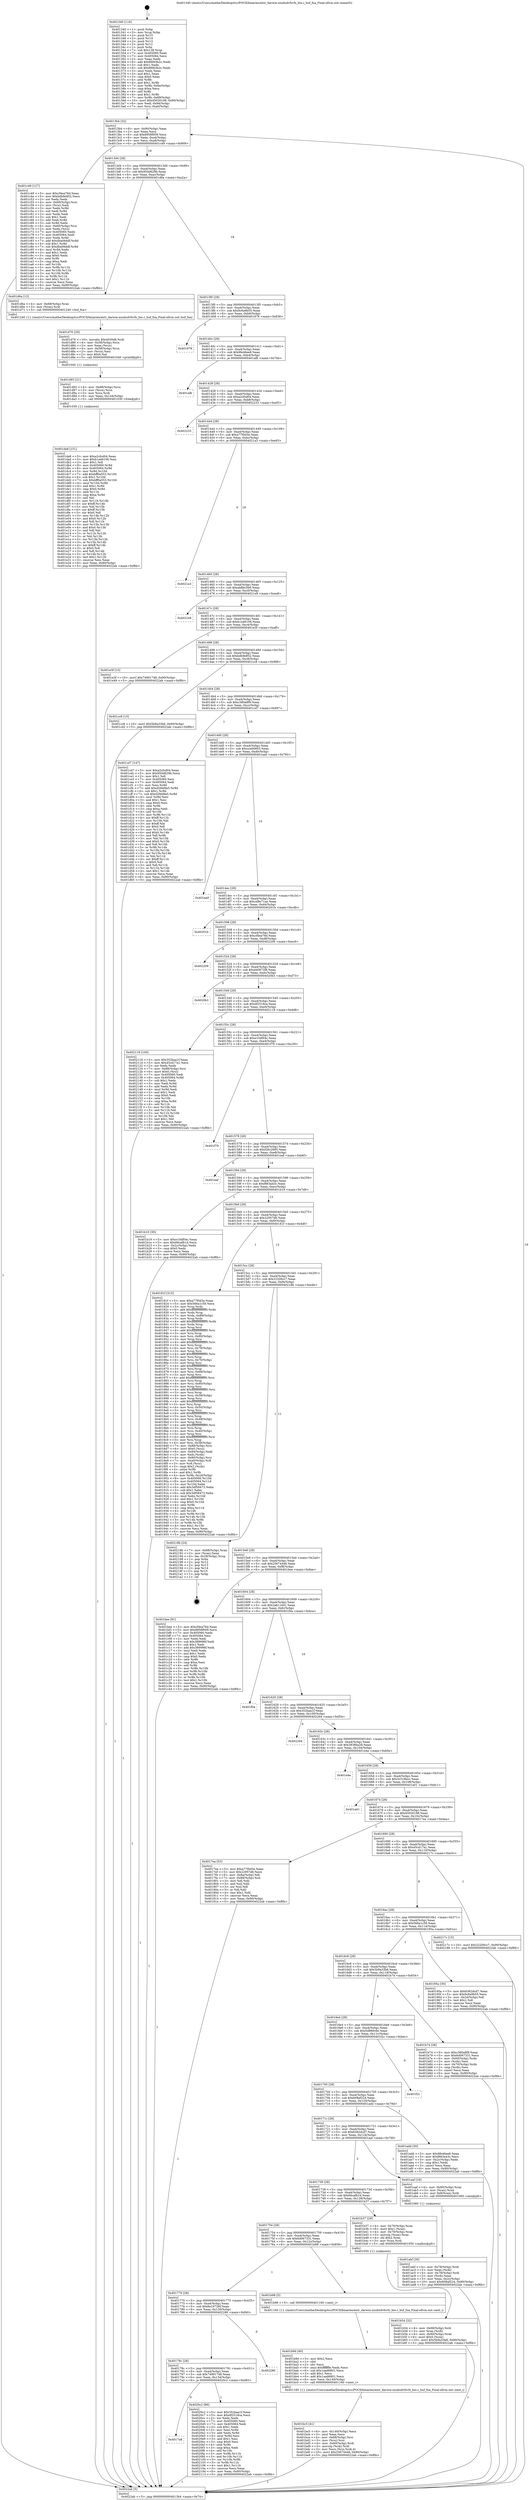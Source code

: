 digraph "0x401340" {
  label = "0x401340 (/mnt/c/Users/mathe/Desktop/tcc/POCII/binaries/extr_darwin-xnubsdvfsvfs_bio.c_buf_fua_Final-ollvm.out::main(0))"
  labelloc = "t"
  node[shape=record]

  Entry [label="",width=0.3,height=0.3,shape=circle,fillcolor=black,style=filled]
  "0x4013b4" [label="{
     0x4013b4 [32]\l
     | [instrs]\l
     &nbsp;&nbsp;0x4013b4 \<+6\>: mov -0x90(%rbp),%eax\l
     &nbsp;&nbsp;0x4013ba \<+2\>: mov %eax,%ecx\l
     &nbsp;&nbsp;0x4013bc \<+6\>: sub $0x8958f009,%ecx\l
     &nbsp;&nbsp;0x4013c2 \<+6\>: mov %eax,-0xa4(%rbp)\l
     &nbsp;&nbsp;0x4013c8 \<+6\>: mov %ecx,-0xa8(%rbp)\l
     &nbsp;&nbsp;0x4013ce \<+6\>: je 0000000000401c49 \<main+0x909\>\l
  }"]
  "0x401c49" [label="{
     0x401c49 [127]\l
     | [instrs]\l
     &nbsp;&nbsp;0x401c49 \<+5\>: mov $0xcf4ea76d,%eax\l
     &nbsp;&nbsp;0x401c4e \<+5\>: mov $0xbdb9e852,%ecx\l
     &nbsp;&nbsp;0x401c53 \<+2\>: xor %edx,%edx\l
     &nbsp;&nbsp;0x401c55 \<+4\>: mov -0x60(%rbp),%rsi\l
     &nbsp;&nbsp;0x401c59 \<+2\>: mov (%rsi),%edi\l
     &nbsp;&nbsp;0x401c5b \<+3\>: mov %edx,%r8d\l
     &nbsp;&nbsp;0x401c5e \<+3\>: sub %edi,%r8d\l
     &nbsp;&nbsp;0x401c61 \<+2\>: mov %edx,%edi\l
     &nbsp;&nbsp;0x401c63 \<+3\>: sub $0x1,%edi\l
     &nbsp;&nbsp;0x401c66 \<+3\>: add %edi,%r8d\l
     &nbsp;&nbsp;0x401c69 \<+3\>: sub %r8d,%edx\l
     &nbsp;&nbsp;0x401c6c \<+4\>: mov -0x60(%rbp),%rsi\l
     &nbsp;&nbsp;0x401c70 \<+2\>: mov %edx,(%rsi)\l
     &nbsp;&nbsp;0x401c72 \<+7\>: mov 0x405060,%edx\l
     &nbsp;&nbsp;0x401c79 \<+7\>: mov 0x405064,%edi\l
     &nbsp;&nbsp;0x401c80 \<+3\>: mov %edx,%r8d\l
     &nbsp;&nbsp;0x401c83 \<+7\>: add $0xdba06ddf,%r8d\l
     &nbsp;&nbsp;0x401c8a \<+4\>: sub $0x1,%r8d\l
     &nbsp;&nbsp;0x401c8e \<+7\>: sub $0xdba06ddf,%r8d\l
     &nbsp;&nbsp;0x401c95 \<+4\>: imul %r8d,%edx\l
     &nbsp;&nbsp;0x401c99 \<+3\>: and $0x1,%edx\l
     &nbsp;&nbsp;0x401c9c \<+3\>: cmp $0x0,%edx\l
     &nbsp;&nbsp;0x401c9f \<+4\>: sete %r9b\l
     &nbsp;&nbsp;0x401ca3 \<+3\>: cmp $0xa,%edi\l
     &nbsp;&nbsp;0x401ca6 \<+4\>: setl %r10b\l
     &nbsp;&nbsp;0x401caa \<+3\>: mov %r9b,%r11b\l
     &nbsp;&nbsp;0x401cad \<+3\>: and %r10b,%r11b\l
     &nbsp;&nbsp;0x401cb0 \<+3\>: xor %r10b,%r9b\l
     &nbsp;&nbsp;0x401cb3 \<+3\>: or %r9b,%r11b\l
     &nbsp;&nbsp;0x401cb6 \<+4\>: test $0x1,%r11b\l
     &nbsp;&nbsp;0x401cba \<+3\>: cmovne %ecx,%eax\l
     &nbsp;&nbsp;0x401cbd \<+6\>: mov %eax,-0x90(%rbp)\l
     &nbsp;&nbsp;0x401cc3 \<+5\>: jmp 00000000004022ab \<main+0xf6b\>\l
  }"]
  "0x4013d4" [label="{
     0x4013d4 [28]\l
     | [instrs]\l
     &nbsp;&nbsp;0x4013d4 \<+5\>: jmp 00000000004013d9 \<main+0x99\>\l
     &nbsp;&nbsp;0x4013d9 \<+6\>: mov -0xa4(%rbp),%eax\l
     &nbsp;&nbsp;0x4013df \<+5\>: sub $0x950d629b,%eax\l
     &nbsp;&nbsp;0x4013e4 \<+6\>: mov %eax,-0xac(%rbp)\l
     &nbsp;&nbsp;0x4013ea \<+6\>: je 0000000000401d6a \<main+0xa2a\>\l
  }"]
  Exit [label="",width=0.3,height=0.3,shape=circle,fillcolor=black,style=filled,peripheries=2]
  "0x401d6a" [label="{
     0x401d6a [12]\l
     | [instrs]\l
     &nbsp;&nbsp;0x401d6a \<+4\>: mov -0x68(%rbp),%rax\l
     &nbsp;&nbsp;0x401d6e \<+3\>: mov (%rax),%rdi\l
     &nbsp;&nbsp;0x401d71 \<+5\>: call 0000000000401240 \<buf_fua\>\l
     | [calls]\l
     &nbsp;&nbsp;0x401240 \{1\} (/mnt/c/Users/mathe/Desktop/tcc/POCII/binaries/extr_darwin-xnubsdvfsvfs_bio.c_buf_fua_Final-ollvm.out::buf_fua)\l
  }"]
  "0x4013f0" [label="{
     0x4013f0 [28]\l
     | [instrs]\l
     &nbsp;&nbsp;0x4013f0 \<+5\>: jmp 00000000004013f5 \<main+0xb5\>\l
     &nbsp;&nbsp;0x4013f5 \<+6\>: mov -0xa4(%rbp),%eax\l
     &nbsp;&nbsp;0x4013fb \<+5\>: sub $0x9c6a9b55,%eax\l
     &nbsp;&nbsp;0x401400 \<+6\>: mov %eax,-0xb0(%rbp)\l
     &nbsp;&nbsp;0x401406 \<+6\>: je 0000000000401978 \<main+0x638\>\l
  }"]
  "0x4017a8" [label="{
     0x4017a8\l
  }", style=dashed]
  "0x401978" [label="{
     0x401978\l
  }", style=dashed]
  "0x40140c" [label="{
     0x40140c [28]\l
     | [instrs]\l
     &nbsp;&nbsp;0x40140c \<+5\>: jmp 0000000000401411 \<main+0xd1\>\l
     &nbsp;&nbsp;0x401411 \<+6\>: mov -0xa4(%rbp),%eax\l
     &nbsp;&nbsp;0x401417 \<+5\>: sub $0x9fe46ee8,%eax\l
     &nbsp;&nbsp;0x40141c \<+6\>: mov %eax,-0xb4(%rbp)\l
     &nbsp;&nbsp;0x401422 \<+6\>: je 0000000000401afb \<main+0x7bb\>\l
  }"]
  "0x4020c2" [label="{
     0x4020c2 [86]\l
     | [instrs]\l
     &nbsp;&nbsp;0x4020c2 \<+5\>: mov $0x352baa1f,%eax\l
     &nbsp;&nbsp;0x4020c7 \<+5\>: mov $0xdf2518ca,%ecx\l
     &nbsp;&nbsp;0x4020cc \<+2\>: xor %edx,%edx\l
     &nbsp;&nbsp;0x4020ce \<+7\>: mov 0x405060,%esi\l
     &nbsp;&nbsp;0x4020d5 \<+7\>: mov 0x405064,%edi\l
     &nbsp;&nbsp;0x4020dc \<+3\>: sub $0x1,%edx\l
     &nbsp;&nbsp;0x4020df \<+3\>: mov %esi,%r8d\l
     &nbsp;&nbsp;0x4020e2 \<+3\>: add %edx,%r8d\l
     &nbsp;&nbsp;0x4020e5 \<+4\>: imul %r8d,%esi\l
     &nbsp;&nbsp;0x4020e9 \<+3\>: and $0x1,%esi\l
     &nbsp;&nbsp;0x4020ec \<+3\>: cmp $0x0,%esi\l
     &nbsp;&nbsp;0x4020ef \<+4\>: sete %r9b\l
     &nbsp;&nbsp;0x4020f3 \<+3\>: cmp $0xa,%edi\l
     &nbsp;&nbsp;0x4020f6 \<+4\>: setl %r10b\l
     &nbsp;&nbsp;0x4020fa \<+3\>: mov %r9b,%r11b\l
     &nbsp;&nbsp;0x4020fd \<+3\>: and %r10b,%r11b\l
     &nbsp;&nbsp;0x402100 \<+3\>: xor %r10b,%r9b\l
     &nbsp;&nbsp;0x402103 \<+3\>: or %r9b,%r11b\l
     &nbsp;&nbsp;0x402106 \<+4\>: test $0x1,%r11b\l
     &nbsp;&nbsp;0x40210a \<+3\>: cmovne %ecx,%eax\l
     &nbsp;&nbsp;0x40210d \<+6\>: mov %eax,-0x90(%rbp)\l
     &nbsp;&nbsp;0x402113 \<+5\>: jmp 00000000004022ab \<main+0xf6b\>\l
  }"]
  "0x401afb" [label="{
     0x401afb\l
  }", style=dashed]
  "0x401428" [label="{
     0x401428 [28]\l
     | [instrs]\l
     &nbsp;&nbsp;0x401428 \<+5\>: jmp 000000000040142d \<main+0xed\>\l
     &nbsp;&nbsp;0x40142d \<+6\>: mov -0xa4(%rbp),%eax\l
     &nbsp;&nbsp;0x401433 \<+5\>: sub $0xa2cfcd04,%eax\l
     &nbsp;&nbsp;0x401438 \<+6\>: mov %eax,-0xb8(%rbp)\l
     &nbsp;&nbsp;0x40143e \<+6\>: je 0000000000402233 \<main+0xef3\>\l
  }"]
  "0x40178c" [label="{
     0x40178c [28]\l
     | [instrs]\l
     &nbsp;&nbsp;0x40178c \<+5\>: jmp 0000000000401791 \<main+0x451\>\l
     &nbsp;&nbsp;0x401791 \<+6\>: mov -0xa4(%rbp),%eax\l
     &nbsp;&nbsp;0x401797 \<+5\>: sub $0x74991748,%eax\l
     &nbsp;&nbsp;0x40179c \<+6\>: mov %eax,-0x134(%rbp)\l
     &nbsp;&nbsp;0x4017a2 \<+6\>: je 00000000004020c2 \<main+0xd82\>\l
  }"]
  "0x402233" [label="{
     0x402233\l
  }", style=dashed]
  "0x401444" [label="{
     0x401444 [28]\l
     | [instrs]\l
     &nbsp;&nbsp;0x401444 \<+5\>: jmp 0000000000401449 \<main+0x109\>\l
     &nbsp;&nbsp;0x401449 \<+6\>: mov -0xa4(%rbp),%eax\l
     &nbsp;&nbsp;0x40144f \<+5\>: sub $0xa77f0d3e,%eax\l
     &nbsp;&nbsp;0x401454 \<+6\>: mov %eax,-0xbc(%rbp)\l
     &nbsp;&nbsp;0x40145a \<+6\>: je 00000000004021a3 \<main+0xe63\>\l
  }"]
  "0x402280" [label="{
     0x402280\l
  }", style=dashed]
  "0x4021a3" [label="{
     0x4021a3\l
  }", style=dashed]
  "0x401460" [label="{
     0x401460 [28]\l
     | [instrs]\l
     &nbsp;&nbsp;0x401460 \<+5\>: jmp 0000000000401465 \<main+0x125\>\l
     &nbsp;&nbsp;0x401465 \<+6\>: mov -0xa4(%rbp),%eax\l
     &nbsp;&nbsp;0x40146b \<+5\>: sub $0xab8bc5b9,%eax\l
     &nbsp;&nbsp;0x401470 \<+6\>: mov %eax,-0xc0(%rbp)\l
     &nbsp;&nbsp;0x401476 \<+6\>: je 00000000004021e8 \<main+0xea8\>\l
  }"]
  "0x401da8" [label="{
     0x401da8 [151]\l
     | [instrs]\l
     &nbsp;&nbsp;0x401da8 \<+5\>: mov $0xa2cfcd04,%eax\l
     &nbsp;&nbsp;0x401dad \<+5\>: mov $0xb1a46106,%esi\l
     &nbsp;&nbsp;0x401db2 \<+2\>: mov $0x1,%dl\l
     &nbsp;&nbsp;0x401db4 \<+8\>: mov 0x405060,%r8d\l
     &nbsp;&nbsp;0x401dbc \<+8\>: mov 0x405064,%r9d\l
     &nbsp;&nbsp;0x401dc4 \<+3\>: mov %r8d,%r10d\l
     &nbsp;&nbsp;0x401dc7 \<+7\>: add $0xbff0a553,%r10d\l
     &nbsp;&nbsp;0x401dce \<+4\>: sub $0x1,%r10d\l
     &nbsp;&nbsp;0x401dd2 \<+7\>: sub $0xbff0a553,%r10d\l
     &nbsp;&nbsp;0x401dd9 \<+4\>: imul %r10d,%r8d\l
     &nbsp;&nbsp;0x401ddd \<+4\>: and $0x1,%r8d\l
     &nbsp;&nbsp;0x401de1 \<+4\>: cmp $0x0,%r8d\l
     &nbsp;&nbsp;0x401de5 \<+4\>: sete %r11b\l
     &nbsp;&nbsp;0x401de9 \<+4\>: cmp $0xa,%r9d\l
     &nbsp;&nbsp;0x401ded \<+3\>: setl %bl\l
     &nbsp;&nbsp;0x401df0 \<+3\>: mov %r11b,%r14b\l
     &nbsp;&nbsp;0x401df3 \<+4\>: xor $0xff,%r14b\l
     &nbsp;&nbsp;0x401df7 \<+3\>: mov %bl,%r15b\l
     &nbsp;&nbsp;0x401dfa \<+4\>: xor $0xff,%r15b\l
     &nbsp;&nbsp;0x401dfe \<+3\>: xor $0x0,%dl\l
     &nbsp;&nbsp;0x401e01 \<+3\>: mov %r14b,%r12b\l
     &nbsp;&nbsp;0x401e04 \<+4\>: and $0x0,%r12b\l
     &nbsp;&nbsp;0x401e08 \<+3\>: and %dl,%r11b\l
     &nbsp;&nbsp;0x401e0b \<+3\>: mov %r15b,%r13b\l
     &nbsp;&nbsp;0x401e0e \<+4\>: and $0x0,%r13b\l
     &nbsp;&nbsp;0x401e12 \<+2\>: and %dl,%bl\l
     &nbsp;&nbsp;0x401e14 \<+3\>: or %r11b,%r12b\l
     &nbsp;&nbsp;0x401e17 \<+3\>: or %bl,%r13b\l
     &nbsp;&nbsp;0x401e1a \<+3\>: xor %r13b,%r12b\l
     &nbsp;&nbsp;0x401e1d \<+3\>: or %r15b,%r14b\l
     &nbsp;&nbsp;0x401e20 \<+4\>: xor $0xff,%r14b\l
     &nbsp;&nbsp;0x401e24 \<+3\>: or $0x0,%dl\l
     &nbsp;&nbsp;0x401e27 \<+3\>: and %dl,%r14b\l
     &nbsp;&nbsp;0x401e2a \<+3\>: or %r14b,%r12b\l
     &nbsp;&nbsp;0x401e2d \<+4\>: test $0x1,%r12b\l
     &nbsp;&nbsp;0x401e31 \<+3\>: cmovne %esi,%eax\l
     &nbsp;&nbsp;0x401e34 \<+6\>: mov %eax,-0x90(%rbp)\l
     &nbsp;&nbsp;0x401e3a \<+5\>: jmp 00000000004022ab \<main+0xf6b\>\l
  }"]
  "0x4021e8" [label="{
     0x4021e8\l
  }", style=dashed]
  "0x40147c" [label="{
     0x40147c [28]\l
     | [instrs]\l
     &nbsp;&nbsp;0x40147c \<+5\>: jmp 0000000000401481 \<main+0x141\>\l
     &nbsp;&nbsp;0x401481 \<+6\>: mov -0xa4(%rbp),%eax\l
     &nbsp;&nbsp;0x401487 \<+5\>: sub $0xb1a46106,%eax\l
     &nbsp;&nbsp;0x40148c \<+6\>: mov %eax,-0xc4(%rbp)\l
     &nbsp;&nbsp;0x401492 \<+6\>: je 0000000000401e3f \<main+0xaff\>\l
  }"]
  "0x401d93" [label="{
     0x401d93 [21]\l
     | [instrs]\l
     &nbsp;&nbsp;0x401d93 \<+4\>: mov -0x68(%rbp),%rcx\l
     &nbsp;&nbsp;0x401d97 \<+3\>: mov (%rcx),%rcx\l
     &nbsp;&nbsp;0x401d9a \<+3\>: mov %rcx,%rdi\l
     &nbsp;&nbsp;0x401d9d \<+6\>: mov %eax,-0x144(%rbp)\l
     &nbsp;&nbsp;0x401da3 \<+5\>: call 0000000000401030 \<free@plt\>\l
     | [calls]\l
     &nbsp;&nbsp;0x401030 \{1\} (unknown)\l
  }"]
  "0x401e3f" [label="{
     0x401e3f [15]\l
     | [instrs]\l
     &nbsp;&nbsp;0x401e3f \<+10\>: movl $0x74991748,-0x90(%rbp)\l
     &nbsp;&nbsp;0x401e49 \<+5\>: jmp 00000000004022ab \<main+0xf6b\>\l
  }"]
  "0x401498" [label="{
     0x401498 [28]\l
     | [instrs]\l
     &nbsp;&nbsp;0x401498 \<+5\>: jmp 000000000040149d \<main+0x15d\>\l
     &nbsp;&nbsp;0x40149d \<+6\>: mov -0xa4(%rbp),%eax\l
     &nbsp;&nbsp;0x4014a3 \<+5\>: sub $0xbdb9e852,%eax\l
     &nbsp;&nbsp;0x4014a8 \<+6\>: mov %eax,-0xc8(%rbp)\l
     &nbsp;&nbsp;0x4014ae \<+6\>: je 0000000000401cc8 \<main+0x988\>\l
  }"]
  "0x401d76" [label="{
     0x401d76 [29]\l
     | [instrs]\l
     &nbsp;&nbsp;0x401d76 \<+10\>: movabs $0x4030d6,%rdi\l
     &nbsp;&nbsp;0x401d80 \<+4\>: mov -0x58(%rbp),%rcx\l
     &nbsp;&nbsp;0x401d84 \<+2\>: mov %eax,(%rcx)\l
     &nbsp;&nbsp;0x401d86 \<+4\>: mov -0x58(%rbp),%rcx\l
     &nbsp;&nbsp;0x401d8a \<+2\>: mov (%rcx),%esi\l
     &nbsp;&nbsp;0x401d8c \<+2\>: mov $0x0,%al\l
     &nbsp;&nbsp;0x401d8e \<+5\>: call 0000000000401040 \<printf@plt\>\l
     | [calls]\l
     &nbsp;&nbsp;0x401040 \{1\} (unknown)\l
  }"]
  "0x401cc8" [label="{
     0x401cc8 [15]\l
     | [instrs]\l
     &nbsp;&nbsp;0x401cc8 \<+10\>: movl $0x5b9a33b6,-0x90(%rbp)\l
     &nbsp;&nbsp;0x401cd2 \<+5\>: jmp 00000000004022ab \<main+0xf6b\>\l
  }"]
  "0x4014b4" [label="{
     0x4014b4 [28]\l
     | [instrs]\l
     &nbsp;&nbsp;0x4014b4 \<+5\>: jmp 00000000004014b9 \<main+0x179\>\l
     &nbsp;&nbsp;0x4014b9 \<+6\>: mov -0xa4(%rbp),%eax\l
     &nbsp;&nbsp;0x4014bf \<+5\>: sub $0xc380a8f9,%eax\l
     &nbsp;&nbsp;0x4014c4 \<+6\>: mov %eax,-0xcc(%rbp)\l
     &nbsp;&nbsp;0x4014ca \<+6\>: je 0000000000401cd7 \<main+0x997\>\l
  }"]
  "0x401bc5" [label="{
     0x401bc5 [41]\l
     | [instrs]\l
     &nbsp;&nbsp;0x401bc5 \<+6\>: mov -0x140(%rbp),%ecx\l
     &nbsp;&nbsp;0x401bcb \<+3\>: imul %eax,%ecx\l
     &nbsp;&nbsp;0x401bce \<+4\>: mov -0x68(%rbp),%rsi\l
     &nbsp;&nbsp;0x401bd2 \<+3\>: mov (%rsi),%rsi\l
     &nbsp;&nbsp;0x401bd5 \<+4\>: mov -0x60(%rbp),%rdi\l
     &nbsp;&nbsp;0x401bd9 \<+3\>: movslq (%rdi),%rdi\l
     &nbsp;&nbsp;0x401bdc \<+3\>: mov %ecx,(%rsi,%rdi,4)\l
     &nbsp;&nbsp;0x401bdf \<+10\>: movl $0x25674446,-0x90(%rbp)\l
     &nbsp;&nbsp;0x401be9 \<+5\>: jmp 00000000004022ab \<main+0xf6b\>\l
  }"]
  "0x401cd7" [label="{
     0x401cd7 [147]\l
     | [instrs]\l
     &nbsp;&nbsp;0x401cd7 \<+5\>: mov $0xa2cfcd04,%eax\l
     &nbsp;&nbsp;0x401cdc \<+5\>: mov $0x950d629b,%ecx\l
     &nbsp;&nbsp;0x401ce1 \<+2\>: mov $0x1,%dl\l
     &nbsp;&nbsp;0x401ce3 \<+7\>: mov 0x405060,%esi\l
     &nbsp;&nbsp;0x401cea \<+7\>: mov 0x405064,%edi\l
     &nbsp;&nbsp;0x401cf1 \<+3\>: mov %esi,%r8d\l
     &nbsp;&nbsp;0x401cf4 \<+7\>: add $0xd2fdd9a5,%r8d\l
     &nbsp;&nbsp;0x401cfb \<+4\>: sub $0x1,%r8d\l
     &nbsp;&nbsp;0x401cff \<+7\>: sub $0xd2fdd9a5,%r8d\l
     &nbsp;&nbsp;0x401d06 \<+4\>: imul %r8d,%esi\l
     &nbsp;&nbsp;0x401d0a \<+3\>: and $0x1,%esi\l
     &nbsp;&nbsp;0x401d0d \<+3\>: cmp $0x0,%esi\l
     &nbsp;&nbsp;0x401d10 \<+4\>: sete %r9b\l
     &nbsp;&nbsp;0x401d14 \<+3\>: cmp $0xa,%edi\l
     &nbsp;&nbsp;0x401d17 \<+4\>: setl %r10b\l
     &nbsp;&nbsp;0x401d1b \<+3\>: mov %r9b,%r11b\l
     &nbsp;&nbsp;0x401d1e \<+4\>: xor $0xff,%r11b\l
     &nbsp;&nbsp;0x401d22 \<+3\>: mov %r10b,%bl\l
     &nbsp;&nbsp;0x401d25 \<+3\>: xor $0xff,%bl\l
     &nbsp;&nbsp;0x401d28 \<+3\>: xor $0x0,%dl\l
     &nbsp;&nbsp;0x401d2b \<+3\>: mov %r11b,%r14b\l
     &nbsp;&nbsp;0x401d2e \<+4\>: and $0x0,%r14b\l
     &nbsp;&nbsp;0x401d32 \<+3\>: and %dl,%r9b\l
     &nbsp;&nbsp;0x401d35 \<+3\>: mov %bl,%r15b\l
     &nbsp;&nbsp;0x401d38 \<+4\>: and $0x0,%r15b\l
     &nbsp;&nbsp;0x401d3c \<+3\>: and %dl,%r10b\l
     &nbsp;&nbsp;0x401d3f \<+3\>: or %r9b,%r14b\l
     &nbsp;&nbsp;0x401d42 \<+3\>: or %r10b,%r15b\l
     &nbsp;&nbsp;0x401d45 \<+3\>: xor %r15b,%r14b\l
     &nbsp;&nbsp;0x401d48 \<+3\>: or %bl,%r11b\l
     &nbsp;&nbsp;0x401d4b \<+4\>: xor $0xff,%r11b\l
     &nbsp;&nbsp;0x401d4f \<+3\>: or $0x0,%dl\l
     &nbsp;&nbsp;0x401d52 \<+3\>: and %dl,%r11b\l
     &nbsp;&nbsp;0x401d55 \<+3\>: or %r11b,%r14b\l
     &nbsp;&nbsp;0x401d58 \<+4\>: test $0x1,%r14b\l
     &nbsp;&nbsp;0x401d5c \<+3\>: cmovne %ecx,%eax\l
     &nbsp;&nbsp;0x401d5f \<+6\>: mov %eax,-0x90(%rbp)\l
     &nbsp;&nbsp;0x401d65 \<+5\>: jmp 00000000004022ab \<main+0xf6b\>\l
  }"]
  "0x4014d0" [label="{
     0x4014d0 [28]\l
     | [instrs]\l
     &nbsp;&nbsp;0x4014d0 \<+5\>: jmp 00000000004014d5 \<main+0x195\>\l
     &nbsp;&nbsp;0x4014d5 \<+6\>: mov -0xa4(%rbp),%eax\l
     &nbsp;&nbsp;0x4014db \<+5\>: sub $0xcca00803,%eax\l
     &nbsp;&nbsp;0x4014e0 \<+6\>: mov %eax,-0xd0(%rbp)\l
     &nbsp;&nbsp;0x4014e6 \<+6\>: je 0000000000401aa0 \<main+0x760\>\l
  }"]
  "0x401b9d" [label="{
     0x401b9d [40]\l
     | [instrs]\l
     &nbsp;&nbsp;0x401b9d \<+5\>: mov $0x2,%ecx\l
     &nbsp;&nbsp;0x401ba2 \<+1\>: cltd\l
     &nbsp;&nbsp;0x401ba3 \<+2\>: idiv %ecx\l
     &nbsp;&nbsp;0x401ba5 \<+6\>: imul $0xfffffffe,%edx,%ecx\l
     &nbsp;&nbsp;0x401bab \<+6\>: sub $0x1aad6801,%ecx\l
     &nbsp;&nbsp;0x401bb1 \<+3\>: add $0x1,%ecx\l
     &nbsp;&nbsp;0x401bb4 \<+6\>: add $0x1aad6801,%ecx\l
     &nbsp;&nbsp;0x401bba \<+6\>: mov %ecx,-0x140(%rbp)\l
     &nbsp;&nbsp;0x401bc0 \<+5\>: call 0000000000401160 \<next_i\>\l
     | [calls]\l
     &nbsp;&nbsp;0x401160 \{1\} (/mnt/c/Users/mathe/Desktop/tcc/POCII/binaries/extr_darwin-xnubsdvfsvfs_bio.c_buf_fua_Final-ollvm.out::next_i)\l
  }"]
  "0x401aa0" [label="{
     0x401aa0\l
  }", style=dashed]
  "0x4014ec" [label="{
     0x4014ec [28]\l
     | [instrs]\l
     &nbsp;&nbsp;0x4014ec \<+5\>: jmp 00000000004014f1 \<main+0x1b1\>\l
     &nbsp;&nbsp;0x4014f1 \<+6\>: mov -0xa4(%rbp),%eax\l
     &nbsp;&nbsp;0x4014f7 \<+5\>: sub $0xcd8e71ae,%eax\l
     &nbsp;&nbsp;0x4014fc \<+6\>: mov %eax,-0xd4(%rbp)\l
     &nbsp;&nbsp;0x401502 \<+6\>: je 000000000040201b \<main+0xcdb\>\l
  }"]
  "0x401770" [label="{
     0x401770 [28]\l
     | [instrs]\l
     &nbsp;&nbsp;0x401770 \<+5\>: jmp 0000000000401775 \<main+0x435\>\l
     &nbsp;&nbsp;0x401775 \<+6\>: mov -0xa4(%rbp),%eax\l
     &nbsp;&nbsp;0x40177b \<+5\>: sub $0x6e16726f,%eax\l
     &nbsp;&nbsp;0x401780 \<+6\>: mov %eax,-0x130(%rbp)\l
     &nbsp;&nbsp;0x401786 \<+6\>: je 0000000000402280 \<main+0xf40\>\l
  }"]
  "0x40201b" [label="{
     0x40201b\l
  }", style=dashed]
  "0x401508" [label="{
     0x401508 [28]\l
     | [instrs]\l
     &nbsp;&nbsp;0x401508 \<+5\>: jmp 000000000040150d \<main+0x1cd\>\l
     &nbsp;&nbsp;0x40150d \<+6\>: mov -0xa4(%rbp),%eax\l
     &nbsp;&nbsp;0x401513 \<+5\>: sub $0xcf4ea76d,%eax\l
     &nbsp;&nbsp;0x401518 \<+6\>: mov %eax,-0xd8(%rbp)\l
     &nbsp;&nbsp;0x40151e \<+6\>: je 0000000000402209 \<main+0xec9\>\l
  }"]
  "0x401b98" [label="{
     0x401b98 [5]\l
     | [instrs]\l
     &nbsp;&nbsp;0x401b98 \<+5\>: call 0000000000401160 \<next_i\>\l
     | [calls]\l
     &nbsp;&nbsp;0x401160 \{1\} (/mnt/c/Users/mathe/Desktop/tcc/POCII/binaries/extr_darwin-xnubsdvfsvfs_bio.c_buf_fua_Final-ollvm.out::next_i)\l
  }"]
  "0x402209" [label="{
     0x402209\l
  }", style=dashed]
  "0x401524" [label="{
     0x401524 [28]\l
     | [instrs]\l
     &nbsp;&nbsp;0x401524 \<+5\>: jmp 0000000000401529 \<main+0x1e9\>\l
     &nbsp;&nbsp;0x401529 \<+6\>: mov -0xa4(%rbp),%eax\l
     &nbsp;&nbsp;0x40152f \<+5\>: sub $0xd40872f8,%eax\l
     &nbsp;&nbsp;0x401534 \<+6\>: mov %eax,-0xdc(%rbp)\l
     &nbsp;&nbsp;0x40153a \<+6\>: je 00000000004020b3 \<main+0xd73\>\l
  }"]
  "0x401b54" [label="{
     0x401b54 [32]\l
     | [instrs]\l
     &nbsp;&nbsp;0x401b54 \<+4\>: mov -0x68(%rbp),%rdi\l
     &nbsp;&nbsp;0x401b58 \<+3\>: mov %rax,(%rdi)\l
     &nbsp;&nbsp;0x401b5b \<+4\>: mov -0x60(%rbp),%rax\l
     &nbsp;&nbsp;0x401b5f \<+6\>: movl $0x0,(%rax)\l
     &nbsp;&nbsp;0x401b65 \<+10\>: movl $0x5b9a33b6,-0x90(%rbp)\l
     &nbsp;&nbsp;0x401b6f \<+5\>: jmp 00000000004022ab \<main+0xf6b\>\l
  }"]
  "0x4020b3" [label="{
     0x4020b3\l
  }", style=dashed]
  "0x401540" [label="{
     0x401540 [28]\l
     | [instrs]\l
     &nbsp;&nbsp;0x401540 \<+5\>: jmp 0000000000401545 \<main+0x205\>\l
     &nbsp;&nbsp;0x401545 \<+6\>: mov -0xa4(%rbp),%eax\l
     &nbsp;&nbsp;0x40154b \<+5\>: sub $0xdf2518ca,%eax\l
     &nbsp;&nbsp;0x401550 \<+6\>: mov %eax,-0xe0(%rbp)\l
     &nbsp;&nbsp;0x401556 \<+6\>: je 0000000000402118 \<main+0xdd8\>\l
  }"]
  "0x401754" [label="{
     0x401754 [28]\l
     | [instrs]\l
     &nbsp;&nbsp;0x401754 \<+5\>: jmp 0000000000401759 \<main+0x419\>\l
     &nbsp;&nbsp;0x401759 \<+6\>: mov -0xa4(%rbp),%eax\l
     &nbsp;&nbsp;0x40175f \<+5\>: sub $0x6d067331,%eax\l
     &nbsp;&nbsp;0x401764 \<+6\>: mov %eax,-0x12c(%rbp)\l
     &nbsp;&nbsp;0x40176a \<+6\>: je 0000000000401b98 \<main+0x858\>\l
  }"]
  "0x402118" [label="{
     0x402118 [100]\l
     | [instrs]\l
     &nbsp;&nbsp;0x402118 \<+5\>: mov $0x352baa1f,%eax\l
     &nbsp;&nbsp;0x40211d \<+5\>: mov $0x45cd17a1,%ecx\l
     &nbsp;&nbsp;0x402122 \<+2\>: xor %edx,%edx\l
     &nbsp;&nbsp;0x402124 \<+7\>: mov -0x88(%rbp),%rsi\l
     &nbsp;&nbsp;0x40212b \<+6\>: movl $0x0,(%rsi)\l
     &nbsp;&nbsp;0x402131 \<+7\>: mov 0x405060,%edi\l
     &nbsp;&nbsp;0x402138 \<+8\>: mov 0x405064,%r8d\l
     &nbsp;&nbsp;0x402140 \<+3\>: sub $0x1,%edx\l
     &nbsp;&nbsp;0x402143 \<+3\>: mov %edi,%r9d\l
     &nbsp;&nbsp;0x402146 \<+3\>: add %edx,%r9d\l
     &nbsp;&nbsp;0x402149 \<+4\>: imul %r9d,%edi\l
     &nbsp;&nbsp;0x40214d \<+3\>: and $0x1,%edi\l
     &nbsp;&nbsp;0x402150 \<+3\>: cmp $0x0,%edi\l
     &nbsp;&nbsp;0x402153 \<+4\>: sete %r10b\l
     &nbsp;&nbsp;0x402157 \<+4\>: cmp $0xa,%r8d\l
     &nbsp;&nbsp;0x40215b \<+4\>: setl %r11b\l
     &nbsp;&nbsp;0x40215f \<+3\>: mov %r10b,%bl\l
     &nbsp;&nbsp;0x402162 \<+3\>: and %r11b,%bl\l
     &nbsp;&nbsp;0x402165 \<+3\>: xor %r11b,%r10b\l
     &nbsp;&nbsp;0x402168 \<+3\>: or %r10b,%bl\l
     &nbsp;&nbsp;0x40216b \<+3\>: test $0x1,%bl\l
     &nbsp;&nbsp;0x40216e \<+3\>: cmovne %ecx,%eax\l
     &nbsp;&nbsp;0x402171 \<+6\>: mov %eax,-0x90(%rbp)\l
     &nbsp;&nbsp;0x402177 \<+5\>: jmp 00000000004022ab \<main+0xf6b\>\l
  }"]
  "0x40155c" [label="{
     0x40155c [28]\l
     | [instrs]\l
     &nbsp;&nbsp;0x40155c \<+5\>: jmp 0000000000401561 \<main+0x221\>\l
     &nbsp;&nbsp;0x401561 \<+6\>: mov -0xa4(%rbp),%eax\l
     &nbsp;&nbsp;0x401567 \<+5\>: sub $0xe10df04c,%eax\l
     &nbsp;&nbsp;0x40156c \<+6\>: mov %eax,-0xe4(%rbp)\l
     &nbsp;&nbsp;0x401572 \<+6\>: je 0000000000401f79 \<main+0xc39\>\l
  }"]
  "0x401b37" [label="{
     0x401b37 [29]\l
     | [instrs]\l
     &nbsp;&nbsp;0x401b37 \<+4\>: mov -0x70(%rbp),%rax\l
     &nbsp;&nbsp;0x401b3b \<+6\>: movl $0x1,(%rax)\l
     &nbsp;&nbsp;0x401b41 \<+4\>: mov -0x70(%rbp),%rax\l
     &nbsp;&nbsp;0x401b45 \<+3\>: movslq (%rax),%rax\l
     &nbsp;&nbsp;0x401b48 \<+4\>: shl $0x2,%rax\l
     &nbsp;&nbsp;0x401b4c \<+3\>: mov %rax,%rdi\l
     &nbsp;&nbsp;0x401b4f \<+5\>: call 0000000000401050 \<malloc@plt\>\l
     | [calls]\l
     &nbsp;&nbsp;0x401050 \{1\} (unknown)\l
  }"]
  "0x401f79" [label="{
     0x401f79\l
  }", style=dashed]
  "0x401578" [label="{
     0x401578 [28]\l
     | [instrs]\l
     &nbsp;&nbsp;0x401578 \<+5\>: jmp 000000000040157d \<main+0x23d\>\l
     &nbsp;&nbsp;0x40157d \<+6\>: mov -0xa4(%rbp),%eax\l
     &nbsp;&nbsp;0x401583 \<+5\>: sub $0xf26c2685,%eax\l
     &nbsp;&nbsp;0x401588 \<+6\>: mov %eax,-0xe8(%rbp)\l
     &nbsp;&nbsp;0x40158e \<+6\>: je 0000000000401eaf \<main+0xb6f\>\l
  }"]
  "0x401abf" [label="{
     0x401abf [30]\l
     | [instrs]\l
     &nbsp;&nbsp;0x401abf \<+4\>: mov -0x78(%rbp),%rdi\l
     &nbsp;&nbsp;0x401ac3 \<+2\>: mov %eax,(%rdi)\l
     &nbsp;&nbsp;0x401ac5 \<+4\>: mov -0x78(%rbp),%rdi\l
     &nbsp;&nbsp;0x401ac9 \<+2\>: mov (%rdi),%eax\l
     &nbsp;&nbsp;0x401acb \<+3\>: mov %eax,-0x2c(%rbp)\l
     &nbsp;&nbsp;0x401ace \<+10\>: movl $0x608af224,-0x90(%rbp)\l
     &nbsp;&nbsp;0x401ad8 \<+5\>: jmp 00000000004022ab \<main+0xf6b\>\l
  }"]
  "0x401eaf" [label="{
     0x401eaf\l
  }", style=dashed]
  "0x401594" [label="{
     0x401594 [28]\l
     | [instrs]\l
     &nbsp;&nbsp;0x401594 \<+5\>: jmp 0000000000401599 \<main+0x259\>\l
     &nbsp;&nbsp;0x401599 \<+6\>: mov -0xa4(%rbp),%eax\l
     &nbsp;&nbsp;0x40159f \<+5\>: sub $0xf863a43c,%eax\l
     &nbsp;&nbsp;0x4015a4 \<+6\>: mov %eax,-0xec(%rbp)\l
     &nbsp;&nbsp;0x4015aa \<+6\>: je 0000000000401b19 \<main+0x7d9\>\l
  }"]
  "0x401738" [label="{
     0x401738 [28]\l
     | [instrs]\l
     &nbsp;&nbsp;0x401738 \<+5\>: jmp 000000000040173d \<main+0x3fd\>\l
     &nbsp;&nbsp;0x40173d \<+6\>: mov -0xa4(%rbp),%eax\l
     &nbsp;&nbsp;0x401743 \<+5\>: sub $0x66cafb1d,%eax\l
     &nbsp;&nbsp;0x401748 \<+6\>: mov %eax,-0x128(%rbp)\l
     &nbsp;&nbsp;0x40174e \<+6\>: je 0000000000401b37 \<main+0x7f7\>\l
  }"]
  "0x401b19" [label="{
     0x401b19 [30]\l
     | [instrs]\l
     &nbsp;&nbsp;0x401b19 \<+5\>: mov $0xe10df04c,%eax\l
     &nbsp;&nbsp;0x401b1e \<+5\>: mov $0x66cafb1d,%ecx\l
     &nbsp;&nbsp;0x401b23 \<+3\>: mov -0x2c(%rbp),%edx\l
     &nbsp;&nbsp;0x401b26 \<+3\>: cmp $0x0,%edx\l
     &nbsp;&nbsp;0x401b29 \<+3\>: cmove %ecx,%eax\l
     &nbsp;&nbsp;0x401b2c \<+6\>: mov %eax,-0x90(%rbp)\l
     &nbsp;&nbsp;0x401b32 \<+5\>: jmp 00000000004022ab \<main+0xf6b\>\l
  }"]
  "0x4015b0" [label="{
     0x4015b0 [28]\l
     | [instrs]\l
     &nbsp;&nbsp;0x4015b0 \<+5\>: jmp 00000000004015b5 \<main+0x275\>\l
     &nbsp;&nbsp;0x4015b5 \<+6\>: mov -0xa4(%rbp),%eax\l
     &nbsp;&nbsp;0x4015bb \<+5\>: sub $0x22957d6,%eax\l
     &nbsp;&nbsp;0x4015c0 \<+6\>: mov %eax,-0xf0(%rbp)\l
     &nbsp;&nbsp;0x4015c6 \<+6\>: je 000000000040181f \<main+0x4df\>\l
  }"]
  "0x401aaf" [label="{
     0x401aaf [16]\l
     | [instrs]\l
     &nbsp;&nbsp;0x401aaf \<+4\>: mov -0x80(%rbp),%rax\l
     &nbsp;&nbsp;0x401ab3 \<+3\>: mov (%rax),%rax\l
     &nbsp;&nbsp;0x401ab6 \<+4\>: mov 0x8(%rax),%rdi\l
     &nbsp;&nbsp;0x401aba \<+5\>: call 0000000000401060 \<atoi@plt\>\l
     | [calls]\l
     &nbsp;&nbsp;0x401060 \{1\} (unknown)\l
  }"]
  "0x40181f" [label="{
     0x40181f [315]\l
     | [instrs]\l
     &nbsp;&nbsp;0x40181f \<+5\>: mov $0xa77f0d3e,%eax\l
     &nbsp;&nbsp;0x401824 \<+5\>: mov $0x566a1c59,%ecx\l
     &nbsp;&nbsp;0x401829 \<+3\>: mov %rsp,%rdx\l
     &nbsp;&nbsp;0x40182c \<+4\>: add $0xfffffffffffffff0,%rdx\l
     &nbsp;&nbsp;0x401830 \<+3\>: mov %rdx,%rsp\l
     &nbsp;&nbsp;0x401833 \<+7\>: mov %rdx,-0x88(%rbp)\l
     &nbsp;&nbsp;0x40183a \<+3\>: mov %rsp,%rdx\l
     &nbsp;&nbsp;0x40183d \<+4\>: add $0xfffffffffffffff0,%rdx\l
     &nbsp;&nbsp;0x401841 \<+3\>: mov %rdx,%rsp\l
     &nbsp;&nbsp;0x401844 \<+3\>: mov %rsp,%rsi\l
     &nbsp;&nbsp;0x401847 \<+4\>: add $0xfffffffffffffff0,%rsi\l
     &nbsp;&nbsp;0x40184b \<+3\>: mov %rsi,%rsp\l
     &nbsp;&nbsp;0x40184e \<+4\>: mov %rsi,-0x80(%rbp)\l
     &nbsp;&nbsp;0x401852 \<+3\>: mov %rsp,%rsi\l
     &nbsp;&nbsp;0x401855 \<+4\>: add $0xfffffffffffffff0,%rsi\l
     &nbsp;&nbsp;0x401859 \<+3\>: mov %rsi,%rsp\l
     &nbsp;&nbsp;0x40185c \<+4\>: mov %rsi,-0x78(%rbp)\l
     &nbsp;&nbsp;0x401860 \<+3\>: mov %rsp,%rsi\l
     &nbsp;&nbsp;0x401863 \<+4\>: add $0xfffffffffffffff0,%rsi\l
     &nbsp;&nbsp;0x401867 \<+3\>: mov %rsi,%rsp\l
     &nbsp;&nbsp;0x40186a \<+4\>: mov %rsi,-0x70(%rbp)\l
     &nbsp;&nbsp;0x40186e \<+3\>: mov %rsp,%rsi\l
     &nbsp;&nbsp;0x401871 \<+4\>: add $0xfffffffffffffff0,%rsi\l
     &nbsp;&nbsp;0x401875 \<+3\>: mov %rsi,%rsp\l
     &nbsp;&nbsp;0x401878 \<+4\>: mov %rsi,-0x68(%rbp)\l
     &nbsp;&nbsp;0x40187c \<+3\>: mov %rsp,%rsi\l
     &nbsp;&nbsp;0x40187f \<+4\>: add $0xfffffffffffffff0,%rsi\l
     &nbsp;&nbsp;0x401883 \<+3\>: mov %rsi,%rsp\l
     &nbsp;&nbsp;0x401886 \<+4\>: mov %rsi,-0x60(%rbp)\l
     &nbsp;&nbsp;0x40188a \<+3\>: mov %rsp,%rsi\l
     &nbsp;&nbsp;0x40188d \<+4\>: add $0xfffffffffffffff0,%rsi\l
     &nbsp;&nbsp;0x401891 \<+3\>: mov %rsi,%rsp\l
     &nbsp;&nbsp;0x401894 \<+4\>: mov %rsi,-0x58(%rbp)\l
     &nbsp;&nbsp;0x401898 \<+3\>: mov %rsp,%rsi\l
     &nbsp;&nbsp;0x40189b \<+4\>: add $0xfffffffffffffff0,%rsi\l
     &nbsp;&nbsp;0x40189f \<+3\>: mov %rsi,%rsp\l
     &nbsp;&nbsp;0x4018a2 \<+4\>: mov %rsi,-0x50(%rbp)\l
     &nbsp;&nbsp;0x4018a6 \<+3\>: mov %rsp,%rsi\l
     &nbsp;&nbsp;0x4018a9 \<+4\>: add $0xfffffffffffffff0,%rsi\l
     &nbsp;&nbsp;0x4018ad \<+3\>: mov %rsi,%rsp\l
     &nbsp;&nbsp;0x4018b0 \<+4\>: mov %rsi,-0x48(%rbp)\l
     &nbsp;&nbsp;0x4018b4 \<+3\>: mov %rsp,%rsi\l
     &nbsp;&nbsp;0x4018b7 \<+4\>: add $0xfffffffffffffff0,%rsi\l
     &nbsp;&nbsp;0x4018bb \<+3\>: mov %rsi,%rsp\l
     &nbsp;&nbsp;0x4018be \<+4\>: mov %rsi,-0x40(%rbp)\l
     &nbsp;&nbsp;0x4018c2 \<+3\>: mov %rsp,%rsi\l
     &nbsp;&nbsp;0x4018c5 \<+4\>: add $0xfffffffffffffff0,%rsi\l
     &nbsp;&nbsp;0x4018c9 \<+3\>: mov %rsi,%rsp\l
     &nbsp;&nbsp;0x4018cc \<+4\>: mov %rsi,-0x38(%rbp)\l
     &nbsp;&nbsp;0x4018d0 \<+7\>: mov -0x88(%rbp),%rsi\l
     &nbsp;&nbsp;0x4018d7 \<+6\>: movl $0x0,(%rsi)\l
     &nbsp;&nbsp;0x4018dd \<+6\>: mov -0x94(%rbp),%edi\l
     &nbsp;&nbsp;0x4018e3 \<+2\>: mov %edi,(%rdx)\l
     &nbsp;&nbsp;0x4018e5 \<+4\>: mov -0x80(%rbp),%rsi\l
     &nbsp;&nbsp;0x4018e9 \<+7\>: mov -0xa0(%rbp),%r8\l
     &nbsp;&nbsp;0x4018f0 \<+3\>: mov %r8,(%rsi)\l
     &nbsp;&nbsp;0x4018f3 \<+3\>: cmpl $0x2,(%rdx)\l
     &nbsp;&nbsp;0x4018f6 \<+4\>: setne %r9b\l
     &nbsp;&nbsp;0x4018fa \<+4\>: and $0x1,%r9b\l
     &nbsp;&nbsp;0x4018fe \<+4\>: mov %r9b,-0x2d(%rbp)\l
     &nbsp;&nbsp;0x401902 \<+8\>: mov 0x405060,%r10d\l
     &nbsp;&nbsp;0x40190a \<+8\>: mov 0x405064,%r11d\l
     &nbsp;&nbsp;0x401912 \<+3\>: mov %r10d,%ebx\l
     &nbsp;&nbsp;0x401915 \<+6\>: add $0x3df58473,%ebx\l
     &nbsp;&nbsp;0x40191b \<+3\>: sub $0x1,%ebx\l
     &nbsp;&nbsp;0x40191e \<+6\>: sub $0x3df58473,%ebx\l
     &nbsp;&nbsp;0x401924 \<+4\>: imul %ebx,%r10d\l
     &nbsp;&nbsp;0x401928 \<+4\>: and $0x1,%r10d\l
     &nbsp;&nbsp;0x40192c \<+4\>: cmp $0x0,%r10d\l
     &nbsp;&nbsp;0x401930 \<+4\>: sete %r9b\l
     &nbsp;&nbsp;0x401934 \<+4\>: cmp $0xa,%r11d\l
     &nbsp;&nbsp;0x401938 \<+4\>: setl %r14b\l
     &nbsp;&nbsp;0x40193c \<+3\>: mov %r9b,%r15b\l
     &nbsp;&nbsp;0x40193f \<+3\>: and %r14b,%r15b\l
     &nbsp;&nbsp;0x401942 \<+3\>: xor %r14b,%r9b\l
     &nbsp;&nbsp;0x401945 \<+3\>: or %r9b,%r15b\l
     &nbsp;&nbsp;0x401948 \<+4\>: test $0x1,%r15b\l
     &nbsp;&nbsp;0x40194c \<+3\>: cmovne %ecx,%eax\l
     &nbsp;&nbsp;0x40194f \<+6\>: mov %eax,-0x90(%rbp)\l
     &nbsp;&nbsp;0x401955 \<+5\>: jmp 00000000004022ab \<main+0xf6b\>\l
  }"]
  "0x4015cc" [label="{
     0x4015cc [28]\l
     | [instrs]\l
     &nbsp;&nbsp;0x4015cc \<+5\>: jmp 00000000004015d1 \<main+0x291\>\l
     &nbsp;&nbsp;0x4015d1 \<+6\>: mov -0xa4(%rbp),%eax\l
     &nbsp;&nbsp;0x4015d7 \<+5\>: sub $0x22200cc7,%eax\l
     &nbsp;&nbsp;0x4015dc \<+6\>: mov %eax,-0xf4(%rbp)\l
     &nbsp;&nbsp;0x4015e2 \<+6\>: je 000000000040218b \<main+0xe4b\>\l
  }"]
  "0x40171c" [label="{
     0x40171c [28]\l
     | [instrs]\l
     &nbsp;&nbsp;0x40171c \<+5\>: jmp 0000000000401721 \<main+0x3e1\>\l
     &nbsp;&nbsp;0x401721 \<+6\>: mov -0xa4(%rbp),%eax\l
     &nbsp;&nbsp;0x401727 \<+5\>: sub $0x6362dcd7,%eax\l
     &nbsp;&nbsp;0x40172c \<+6\>: mov %eax,-0x124(%rbp)\l
     &nbsp;&nbsp;0x401732 \<+6\>: je 0000000000401aaf \<main+0x76f\>\l
  }"]
  "0x40218b" [label="{
     0x40218b [24]\l
     | [instrs]\l
     &nbsp;&nbsp;0x40218b \<+7\>: mov -0x88(%rbp),%rax\l
     &nbsp;&nbsp;0x402192 \<+2\>: mov (%rax),%eax\l
     &nbsp;&nbsp;0x402194 \<+4\>: lea -0x28(%rbp),%rsp\l
     &nbsp;&nbsp;0x402198 \<+1\>: pop %rbx\l
     &nbsp;&nbsp;0x402199 \<+2\>: pop %r12\l
     &nbsp;&nbsp;0x40219b \<+2\>: pop %r13\l
     &nbsp;&nbsp;0x40219d \<+2\>: pop %r14\l
     &nbsp;&nbsp;0x40219f \<+2\>: pop %r15\l
     &nbsp;&nbsp;0x4021a1 \<+1\>: pop %rbp\l
     &nbsp;&nbsp;0x4021a2 \<+1\>: ret\l
  }"]
  "0x4015e8" [label="{
     0x4015e8 [28]\l
     | [instrs]\l
     &nbsp;&nbsp;0x4015e8 \<+5\>: jmp 00000000004015ed \<main+0x2ad\>\l
     &nbsp;&nbsp;0x4015ed \<+6\>: mov -0xa4(%rbp),%eax\l
     &nbsp;&nbsp;0x4015f3 \<+5\>: sub $0x25674446,%eax\l
     &nbsp;&nbsp;0x4015f8 \<+6\>: mov %eax,-0xf8(%rbp)\l
     &nbsp;&nbsp;0x4015fe \<+6\>: je 0000000000401bee \<main+0x8ae\>\l
  }"]
  "0x401add" [label="{
     0x401add [30]\l
     | [instrs]\l
     &nbsp;&nbsp;0x401add \<+5\>: mov $0x9fe46ee8,%eax\l
     &nbsp;&nbsp;0x401ae2 \<+5\>: mov $0xf863a43c,%ecx\l
     &nbsp;&nbsp;0x401ae7 \<+3\>: mov -0x2c(%rbp),%edx\l
     &nbsp;&nbsp;0x401aea \<+3\>: cmp $0x1,%edx\l
     &nbsp;&nbsp;0x401aed \<+3\>: cmovl %ecx,%eax\l
     &nbsp;&nbsp;0x401af0 \<+6\>: mov %eax,-0x90(%rbp)\l
     &nbsp;&nbsp;0x401af6 \<+5\>: jmp 00000000004022ab \<main+0xf6b\>\l
  }"]
  "0x401bee" [label="{
     0x401bee [91]\l
     | [instrs]\l
     &nbsp;&nbsp;0x401bee \<+5\>: mov $0xcf4ea76d,%eax\l
     &nbsp;&nbsp;0x401bf3 \<+5\>: mov $0x8958f009,%ecx\l
     &nbsp;&nbsp;0x401bf8 \<+7\>: mov 0x405060,%edx\l
     &nbsp;&nbsp;0x401bff \<+7\>: mov 0x405064,%esi\l
     &nbsp;&nbsp;0x401c06 \<+2\>: mov %edx,%edi\l
     &nbsp;&nbsp;0x401c08 \<+6\>: sub $0x389996f,%edi\l
     &nbsp;&nbsp;0x401c0e \<+3\>: sub $0x1,%edi\l
     &nbsp;&nbsp;0x401c11 \<+6\>: add $0x389996f,%edi\l
     &nbsp;&nbsp;0x401c17 \<+3\>: imul %edi,%edx\l
     &nbsp;&nbsp;0x401c1a \<+3\>: and $0x1,%edx\l
     &nbsp;&nbsp;0x401c1d \<+3\>: cmp $0x0,%edx\l
     &nbsp;&nbsp;0x401c20 \<+4\>: sete %r8b\l
     &nbsp;&nbsp;0x401c24 \<+3\>: cmp $0xa,%esi\l
     &nbsp;&nbsp;0x401c27 \<+4\>: setl %r9b\l
     &nbsp;&nbsp;0x401c2b \<+3\>: mov %r8b,%r10b\l
     &nbsp;&nbsp;0x401c2e \<+3\>: and %r9b,%r10b\l
     &nbsp;&nbsp;0x401c31 \<+3\>: xor %r9b,%r8b\l
     &nbsp;&nbsp;0x401c34 \<+3\>: or %r8b,%r10b\l
     &nbsp;&nbsp;0x401c37 \<+4\>: test $0x1,%r10b\l
     &nbsp;&nbsp;0x401c3b \<+3\>: cmovne %ecx,%eax\l
     &nbsp;&nbsp;0x401c3e \<+6\>: mov %eax,-0x90(%rbp)\l
     &nbsp;&nbsp;0x401c44 \<+5\>: jmp 00000000004022ab \<main+0xf6b\>\l
  }"]
  "0x401604" [label="{
     0x401604 [28]\l
     | [instrs]\l
     &nbsp;&nbsp;0x401604 \<+5\>: jmp 0000000000401609 \<main+0x2c9\>\l
     &nbsp;&nbsp;0x401609 \<+6\>: mov -0xa4(%rbp),%eax\l
     &nbsp;&nbsp;0x40160f \<+5\>: sub $0x2a611641,%eax\l
     &nbsp;&nbsp;0x401614 \<+6\>: mov %eax,-0xfc(%rbp)\l
     &nbsp;&nbsp;0x40161a \<+6\>: je 0000000000401f0a \<main+0xbca\>\l
  }"]
  "0x401700" [label="{
     0x401700 [28]\l
     | [instrs]\l
     &nbsp;&nbsp;0x401700 \<+5\>: jmp 0000000000401705 \<main+0x3c5\>\l
     &nbsp;&nbsp;0x401705 \<+6\>: mov -0xa4(%rbp),%eax\l
     &nbsp;&nbsp;0x40170b \<+5\>: sub $0x608af224,%eax\l
     &nbsp;&nbsp;0x401710 \<+6\>: mov %eax,-0x120(%rbp)\l
     &nbsp;&nbsp;0x401716 \<+6\>: je 0000000000401add \<main+0x79d\>\l
  }"]
  "0x401f0a" [label="{
     0x401f0a\l
  }", style=dashed]
  "0x401620" [label="{
     0x401620 [28]\l
     | [instrs]\l
     &nbsp;&nbsp;0x401620 \<+5\>: jmp 0000000000401625 \<main+0x2e5\>\l
     &nbsp;&nbsp;0x401625 \<+6\>: mov -0xa4(%rbp),%eax\l
     &nbsp;&nbsp;0x40162b \<+5\>: sub $0x352baa1f,%eax\l
     &nbsp;&nbsp;0x401630 \<+6\>: mov %eax,-0x100(%rbp)\l
     &nbsp;&nbsp;0x401636 \<+6\>: je 0000000000402294 \<main+0xf54\>\l
  }"]
  "0x401f2c" [label="{
     0x401f2c\l
  }", style=dashed]
  "0x402294" [label="{
     0x402294\l
  }", style=dashed]
  "0x40163c" [label="{
     0x40163c [28]\l
     | [instrs]\l
     &nbsp;&nbsp;0x40163c \<+5\>: jmp 0000000000401641 \<main+0x301\>\l
     &nbsp;&nbsp;0x401641 \<+6\>: mov -0xa4(%rbp),%eax\l
     &nbsp;&nbsp;0x401647 \<+5\>: sub $0x3838ba28,%eax\l
     &nbsp;&nbsp;0x40164c \<+6\>: mov %eax,-0x104(%rbp)\l
     &nbsp;&nbsp;0x401652 \<+6\>: je 0000000000401e4e \<main+0xb0e\>\l
  }"]
  "0x4016e4" [label="{
     0x4016e4 [28]\l
     | [instrs]\l
     &nbsp;&nbsp;0x4016e4 \<+5\>: jmp 00000000004016e9 \<main+0x3a9\>\l
     &nbsp;&nbsp;0x4016e9 \<+6\>: mov -0xa4(%rbp),%eax\l
     &nbsp;&nbsp;0x4016ef \<+5\>: sub $0x5d889c6e,%eax\l
     &nbsp;&nbsp;0x4016f4 \<+6\>: mov %eax,-0x11c(%rbp)\l
     &nbsp;&nbsp;0x4016fa \<+6\>: je 0000000000401f2c \<main+0xbec\>\l
  }"]
  "0x401e4e" [label="{
     0x401e4e\l
  }", style=dashed]
  "0x401658" [label="{
     0x401658 [28]\l
     | [instrs]\l
     &nbsp;&nbsp;0x401658 \<+5\>: jmp 000000000040165d \<main+0x31d\>\l
     &nbsp;&nbsp;0x40165d \<+6\>: mov -0xa4(%rbp),%eax\l
     &nbsp;&nbsp;0x401663 \<+5\>: sub $0x3c318bcc,%eax\l
     &nbsp;&nbsp;0x401668 \<+6\>: mov %eax,-0x108(%rbp)\l
     &nbsp;&nbsp;0x40166e \<+6\>: je 0000000000401a01 \<main+0x6c1\>\l
  }"]
  "0x401b74" [label="{
     0x401b74 [36]\l
     | [instrs]\l
     &nbsp;&nbsp;0x401b74 \<+5\>: mov $0xc380a8f9,%eax\l
     &nbsp;&nbsp;0x401b79 \<+5\>: mov $0x6d067331,%ecx\l
     &nbsp;&nbsp;0x401b7e \<+4\>: mov -0x60(%rbp),%rdx\l
     &nbsp;&nbsp;0x401b82 \<+2\>: mov (%rdx),%esi\l
     &nbsp;&nbsp;0x401b84 \<+4\>: mov -0x70(%rbp),%rdx\l
     &nbsp;&nbsp;0x401b88 \<+2\>: cmp (%rdx),%esi\l
     &nbsp;&nbsp;0x401b8a \<+3\>: cmovl %ecx,%eax\l
     &nbsp;&nbsp;0x401b8d \<+6\>: mov %eax,-0x90(%rbp)\l
     &nbsp;&nbsp;0x401b93 \<+5\>: jmp 00000000004022ab \<main+0xf6b\>\l
  }"]
  "0x401a01" [label="{
     0x401a01\l
  }", style=dashed]
  "0x401674" [label="{
     0x401674 [28]\l
     | [instrs]\l
     &nbsp;&nbsp;0x401674 \<+5\>: jmp 0000000000401679 \<main+0x339\>\l
     &nbsp;&nbsp;0x401679 \<+6\>: mov -0xa4(%rbp),%eax\l
     &nbsp;&nbsp;0x40167f \<+5\>: sub $0x45026198,%eax\l
     &nbsp;&nbsp;0x401684 \<+6\>: mov %eax,-0x10c(%rbp)\l
     &nbsp;&nbsp;0x40168a \<+6\>: je 00000000004017ea \<main+0x4aa\>\l
  }"]
  "0x4016c8" [label="{
     0x4016c8 [28]\l
     | [instrs]\l
     &nbsp;&nbsp;0x4016c8 \<+5\>: jmp 00000000004016cd \<main+0x38d\>\l
     &nbsp;&nbsp;0x4016cd \<+6\>: mov -0xa4(%rbp),%eax\l
     &nbsp;&nbsp;0x4016d3 \<+5\>: sub $0x5b9a33b6,%eax\l
     &nbsp;&nbsp;0x4016d8 \<+6\>: mov %eax,-0x118(%rbp)\l
     &nbsp;&nbsp;0x4016de \<+6\>: je 0000000000401b74 \<main+0x834\>\l
  }"]
  "0x4017ea" [label="{
     0x4017ea [53]\l
     | [instrs]\l
     &nbsp;&nbsp;0x4017ea \<+5\>: mov $0xa77f0d3e,%eax\l
     &nbsp;&nbsp;0x4017ef \<+5\>: mov $0x22957d6,%ecx\l
     &nbsp;&nbsp;0x4017f4 \<+6\>: mov -0x8a(%rbp),%dl\l
     &nbsp;&nbsp;0x4017fa \<+7\>: mov -0x89(%rbp),%sil\l
     &nbsp;&nbsp;0x401801 \<+3\>: mov %dl,%dil\l
     &nbsp;&nbsp;0x401804 \<+3\>: and %sil,%dil\l
     &nbsp;&nbsp;0x401807 \<+3\>: xor %sil,%dl\l
     &nbsp;&nbsp;0x40180a \<+3\>: or %dl,%dil\l
     &nbsp;&nbsp;0x40180d \<+4\>: test $0x1,%dil\l
     &nbsp;&nbsp;0x401811 \<+3\>: cmovne %ecx,%eax\l
     &nbsp;&nbsp;0x401814 \<+6\>: mov %eax,-0x90(%rbp)\l
     &nbsp;&nbsp;0x40181a \<+5\>: jmp 00000000004022ab \<main+0xf6b\>\l
  }"]
  "0x401690" [label="{
     0x401690 [28]\l
     | [instrs]\l
     &nbsp;&nbsp;0x401690 \<+5\>: jmp 0000000000401695 \<main+0x355\>\l
     &nbsp;&nbsp;0x401695 \<+6\>: mov -0xa4(%rbp),%eax\l
     &nbsp;&nbsp;0x40169b \<+5\>: sub $0x45cd17a1,%eax\l
     &nbsp;&nbsp;0x4016a0 \<+6\>: mov %eax,-0x110(%rbp)\l
     &nbsp;&nbsp;0x4016a6 \<+6\>: je 000000000040217c \<main+0xe3c\>\l
  }"]
  "0x4022ab" [label="{
     0x4022ab [5]\l
     | [instrs]\l
     &nbsp;&nbsp;0x4022ab \<+5\>: jmp 00000000004013b4 \<main+0x74\>\l
  }"]
  "0x401340" [label="{
     0x401340 [116]\l
     | [instrs]\l
     &nbsp;&nbsp;0x401340 \<+1\>: push %rbp\l
     &nbsp;&nbsp;0x401341 \<+3\>: mov %rsp,%rbp\l
     &nbsp;&nbsp;0x401344 \<+2\>: push %r15\l
     &nbsp;&nbsp;0x401346 \<+2\>: push %r14\l
     &nbsp;&nbsp;0x401348 \<+2\>: push %r13\l
     &nbsp;&nbsp;0x40134a \<+2\>: push %r12\l
     &nbsp;&nbsp;0x40134c \<+1\>: push %rbx\l
     &nbsp;&nbsp;0x40134d \<+7\>: sub $0x138,%rsp\l
     &nbsp;&nbsp;0x401354 \<+7\>: mov 0x405060,%eax\l
     &nbsp;&nbsp;0x40135b \<+7\>: mov 0x405064,%ecx\l
     &nbsp;&nbsp;0x401362 \<+2\>: mov %eax,%edx\l
     &nbsp;&nbsp;0x401364 \<+6\>: add $0x86fd3b2c,%edx\l
     &nbsp;&nbsp;0x40136a \<+3\>: sub $0x1,%edx\l
     &nbsp;&nbsp;0x40136d \<+6\>: sub $0x86fd3b2c,%edx\l
     &nbsp;&nbsp;0x401373 \<+3\>: imul %edx,%eax\l
     &nbsp;&nbsp;0x401376 \<+3\>: and $0x1,%eax\l
     &nbsp;&nbsp;0x401379 \<+3\>: cmp $0x0,%eax\l
     &nbsp;&nbsp;0x40137c \<+4\>: sete %r8b\l
     &nbsp;&nbsp;0x401380 \<+4\>: and $0x1,%r8b\l
     &nbsp;&nbsp;0x401384 \<+7\>: mov %r8b,-0x8a(%rbp)\l
     &nbsp;&nbsp;0x40138b \<+3\>: cmp $0xa,%ecx\l
     &nbsp;&nbsp;0x40138e \<+4\>: setl %r8b\l
     &nbsp;&nbsp;0x401392 \<+4\>: and $0x1,%r8b\l
     &nbsp;&nbsp;0x401396 \<+7\>: mov %r8b,-0x89(%rbp)\l
     &nbsp;&nbsp;0x40139d \<+10\>: movl $0x45026198,-0x90(%rbp)\l
     &nbsp;&nbsp;0x4013a7 \<+6\>: mov %edi,-0x94(%rbp)\l
     &nbsp;&nbsp;0x4013ad \<+7\>: mov %rsi,-0xa0(%rbp)\l
  }"]
  "0x40195a" [label="{
     0x40195a [30]\l
     | [instrs]\l
     &nbsp;&nbsp;0x40195a \<+5\>: mov $0x6362dcd7,%eax\l
     &nbsp;&nbsp;0x40195f \<+5\>: mov $0x9c6a9b55,%ecx\l
     &nbsp;&nbsp;0x401964 \<+3\>: mov -0x2d(%rbp),%dl\l
     &nbsp;&nbsp;0x401967 \<+3\>: test $0x1,%dl\l
     &nbsp;&nbsp;0x40196a \<+3\>: cmovne %ecx,%eax\l
     &nbsp;&nbsp;0x40196d \<+6\>: mov %eax,-0x90(%rbp)\l
     &nbsp;&nbsp;0x401973 \<+5\>: jmp 00000000004022ab \<main+0xf6b\>\l
  }"]
  "0x4016ac" [label="{
     0x4016ac [28]\l
     | [instrs]\l
     &nbsp;&nbsp;0x4016ac \<+5\>: jmp 00000000004016b1 \<main+0x371\>\l
     &nbsp;&nbsp;0x4016b1 \<+6\>: mov -0xa4(%rbp),%eax\l
     &nbsp;&nbsp;0x4016b7 \<+5\>: sub $0x566a1c59,%eax\l
     &nbsp;&nbsp;0x4016bc \<+6\>: mov %eax,-0x114(%rbp)\l
     &nbsp;&nbsp;0x4016c2 \<+6\>: je 000000000040195a \<main+0x61a\>\l
  }"]
  "0x40217c" [label="{
     0x40217c [15]\l
     | [instrs]\l
     &nbsp;&nbsp;0x40217c \<+10\>: movl $0x22200cc7,-0x90(%rbp)\l
     &nbsp;&nbsp;0x402186 \<+5\>: jmp 00000000004022ab \<main+0xf6b\>\l
  }"]
  Entry -> "0x401340" [label=" 1"]
  "0x4013b4" -> "0x401c49" [label=" 1"]
  "0x4013b4" -> "0x4013d4" [label=" 19"]
  "0x40218b" -> Exit [label=" 1"]
  "0x4013d4" -> "0x401d6a" [label=" 1"]
  "0x4013d4" -> "0x4013f0" [label=" 18"]
  "0x40217c" -> "0x4022ab" [label=" 1"]
  "0x4013f0" -> "0x401978" [label=" 0"]
  "0x4013f0" -> "0x40140c" [label=" 18"]
  "0x402118" -> "0x4022ab" [label=" 1"]
  "0x40140c" -> "0x401afb" [label=" 0"]
  "0x40140c" -> "0x401428" [label=" 18"]
  "0x4020c2" -> "0x4022ab" [label=" 1"]
  "0x401428" -> "0x402233" [label=" 0"]
  "0x401428" -> "0x401444" [label=" 18"]
  "0x40178c" -> "0x4020c2" [label=" 1"]
  "0x401444" -> "0x4021a3" [label=" 0"]
  "0x401444" -> "0x401460" [label=" 18"]
  "0x40178c" -> "0x4017a8" [label=" 0"]
  "0x401460" -> "0x4021e8" [label=" 0"]
  "0x401460" -> "0x40147c" [label=" 18"]
  "0x401770" -> "0x402280" [label=" 0"]
  "0x40147c" -> "0x401e3f" [label=" 1"]
  "0x40147c" -> "0x401498" [label=" 17"]
  "0x401770" -> "0x40178c" [label=" 1"]
  "0x401498" -> "0x401cc8" [label=" 1"]
  "0x401498" -> "0x4014b4" [label=" 16"]
  "0x401e3f" -> "0x4022ab" [label=" 1"]
  "0x4014b4" -> "0x401cd7" [label=" 1"]
  "0x4014b4" -> "0x4014d0" [label=" 15"]
  "0x401da8" -> "0x4022ab" [label=" 1"]
  "0x4014d0" -> "0x401aa0" [label=" 0"]
  "0x4014d0" -> "0x4014ec" [label=" 15"]
  "0x401d93" -> "0x401da8" [label=" 1"]
  "0x4014ec" -> "0x40201b" [label=" 0"]
  "0x4014ec" -> "0x401508" [label=" 15"]
  "0x401d76" -> "0x401d93" [label=" 1"]
  "0x401508" -> "0x402209" [label=" 0"]
  "0x401508" -> "0x401524" [label=" 15"]
  "0x401d6a" -> "0x401d76" [label=" 1"]
  "0x401524" -> "0x4020b3" [label=" 0"]
  "0x401524" -> "0x401540" [label=" 15"]
  "0x401cc8" -> "0x4022ab" [label=" 1"]
  "0x401540" -> "0x402118" [label=" 1"]
  "0x401540" -> "0x40155c" [label=" 14"]
  "0x401c49" -> "0x4022ab" [label=" 1"]
  "0x40155c" -> "0x401f79" [label=" 0"]
  "0x40155c" -> "0x401578" [label=" 14"]
  "0x401bee" -> "0x4022ab" [label=" 1"]
  "0x401578" -> "0x401eaf" [label=" 0"]
  "0x401578" -> "0x401594" [label=" 14"]
  "0x401b9d" -> "0x401bc5" [label=" 1"]
  "0x401594" -> "0x401b19" [label=" 1"]
  "0x401594" -> "0x4015b0" [label=" 13"]
  "0x401b98" -> "0x401b9d" [label=" 1"]
  "0x4015b0" -> "0x40181f" [label=" 1"]
  "0x4015b0" -> "0x4015cc" [label=" 12"]
  "0x401754" -> "0x401770" [label=" 1"]
  "0x4015cc" -> "0x40218b" [label=" 1"]
  "0x4015cc" -> "0x4015e8" [label=" 11"]
  "0x401cd7" -> "0x4022ab" [label=" 1"]
  "0x4015e8" -> "0x401bee" [label=" 1"]
  "0x4015e8" -> "0x401604" [label=" 10"]
  "0x401b74" -> "0x4022ab" [label=" 2"]
  "0x401604" -> "0x401f0a" [label=" 0"]
  "0x401604" -> "0x401620" [label=" 10"]
  "0x401b37" -> "0x401b54" [label=" 1"]
  "0x401620" -> "0x402294" [label=" 0"]
  "0x401620" -> "0x40163c" [label=" 10"]
  "0x401738" -> "0x401754" [label=" 2"]
  "0x40163c" -> "0x401e4e" [label=" 0"]
  "0x40163c" -> "0x401658" [label=" 10"]
  "0x401bc5" -> "0x4022ab" [label=" 1"]
  "0x401658" -> "0x401a01" [label=" 0"]
  "0x401658" -> "0x401674" [label=" 10"]
  "0x401b19" -> "0x4022ab" [label=" 1"]
  "0x401674" -> "0x4017ea" [label=" 1"]
  "0x401674" -> "0x401690" [label=" 9"]
  "0x4017ea" -> "0x4022ab" [label=" 1"]
  "0x401340" -> "0x4013b4" [label=" 1"]
  "0x4022ab" -> "0x4013b4" [label=" 19"]
  "0x401abf" -> "0x4022ab" [label=" 1"]
  "0x40181f" -> "0x4022ab" [label=" 1"]
  "0x401aaf" -> "0x401abf" [label=" 1"]
  "0x401690" -> "0x40217c" [label=" 1"]
  "0x401690" -> "0x4016ac" [label=" 8"]
  "0x40171c" -> "0x401738" [label=" 3"]
  "0x4016ac" -> "0x40195a" [label=" 1"]
  "0x4016ac" -> "0x4016c8" [label=" 7"]
  "0x40195a" -> "0x4022ab" [label=" 1"]
  "0x401add" -> "0x4022ab" [label=" 1"]
  "0x4016c8" -> "0x401b74" [label=" 2"]
  "0x4016c8" -> "0x4016e4" [label=" 5"]
  "0x401738" -> "0x401b37" [label=" 1"]
  "0x4016e4" -> "0x401f2c" [label=" 0"]
  "0x4016e4" -> "0x401700" [label=" 5"]
  "0x401b54" -> "0x4022ab" [label=" 1"]
  "0x401700" -> "0x401add" [label=" 1"]
  "0x401700" -> "0x40171c" [label=" 4"]
  "0x401754" -> "0x401b98" [label=" 1"]
  "0x40171c" -> "0x401aaf" [label=" 1"]
}
